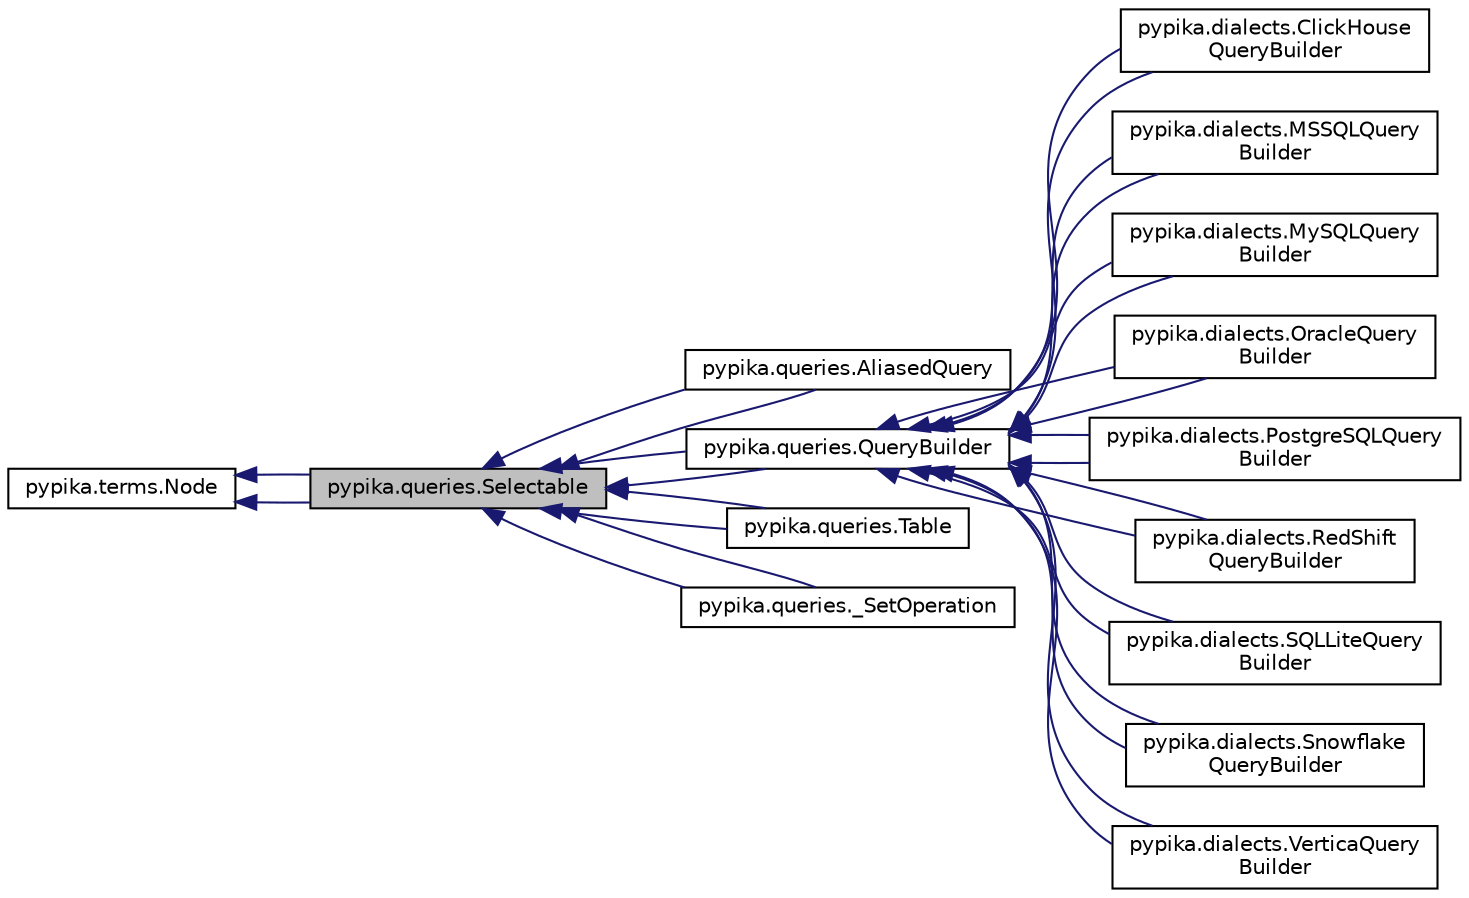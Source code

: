 digraph "pypika.queries.Selectable"
{
 // LATEX_PDF_SIZE
  edge [fontname="Helvetica",fontsize="10",labelfontname="Helvetica",labelfontsize="10"];
  node [fontname="Helvetica",fontsize="10",shape=record];
  rankdir="LR";
  Node1 [label="pypika.queries.Selectable",height=0.2,width=0.4,color="black", fillcolor="grey75", style="filled", fontcolor="black",tooltip=" "];
  Node2 -> Node1 [dir="back",color="midnightblue",fontsize="10",style="solid",fontname="Helvetica"];
  Node2 [label="pypika.terms.Node",height=0.2,width=0.4,color="black", fillcolor="white", style="filled",URL="$classpypika_1_1terms_1_1Node.html",tooltip=" "];
  Node2 -> Node1 [dir="back",color="midnightblue",fontsize="10",style="solid",fontname="Helvetica"];
  Node1 -> Node3 [dir="back",color="midnightblue",fontsize="10",style="solid",fontname="Helvetica"];
  Node3 [label="pypika.queries.AliasedQuery",height=0.2,width=0.4,color="black", fillcolor="white", style="filled",URL="$classpypika_1_1queries_1_1AliasedQuery.html",tooltip=" "];
  Node1 -> Node3 [dir="back",color="midnightblue",fontsize="10",style="solid",fontname="Helvetica"];
  Node1 -> Node4 [dir="back",color="midnightblue",fontsize="10",style="solid",fontname="Helvetica"];
  Node4 [label="pypika.queries.QueryBuilder",height=0.2,width=0.4,color="black", fillcolor="white", style="filled",URL="$classpypika_1_1queries_1_1QueryBuilder.html",tooltip=" "];
  Node4 -> Node5 [dir="back",color="midnightblue",fontsize="10",style="solid",fontname="Helvetica"];
  Node5 [label="pypika.dialects.ClickHouse\lQueryBuilder",height=0.2,width=0.4,color="black", fillcolor="white", style="filled",URL="$classpypika_1_1dialects_1_1ClickHouseQueryBuilder.html",tooltip=" "];
  Node4 -> Node5 [dir="back",color="midnightblue",fontsize="10",style="solid",fontname="Helvetica"];
  Node4 -> Node6 [dir="back",color="midnightblue",fontsize="10",style="solid",fontname="Helvetica"];
  Node6 [label="pypika.dialects.MSSQLQuery\lBuilder",height=0.2,width=0.4,color="black", fillcolor="white", style="filled",URL="$classpypika_1_1dialects_1_1MSSQLQueryBuilder.html",tooltip=" "];
  Node4 -> Node6 [dir="back",color="midnightblue",fontsize="10",style="solid",fontname="Helvetica"];
  Node4 -> Node7 [dir="back",color="midnightblue",fontsize="10",style="solid",fontname="Helvetica"];
  Node7 [label="pypika.dialects.MySQLQuery\lBuilder",height=0.2,width=0.4,color="black", fillcolor="white", style="filled",URL="$classpypika_1_1dialects_1_1MySQLQueryBuilder.html",tooltip=" "];
  Node4 -> Node7 [dir="back",color="midnightblue",fontsize="10",style="solid",fontname="Helvetica"];
  Node4 -> Node8 [dir="back",color="midnightblue",fontsize="10",style="solid",fontname="Helvetica"];
  Node8 [label="pypika.dialects.OracleQuery\lBuilder",height=0.2,width=0.4,color="black", fillcolor="white", style="filled",URL="$classpypika_1_1dialects_1_1OracleQueryBuilder.html",tooltip=" "];
  Node4 -> Node8 [dir="back",color="midnightblue",fontsize="10",style="solid",fontname="Helvetica"];
  Node4 -> Node9 [dir="back",color="midnightblue",fontsize="10",style="solid",fontname="Helvetica"];
  Node9 [label="pypika.dialects.PostgreSQLQuery\lBuilder",height=0.2,width=0.4,color="black", fillcolor="white", style="filled",URL="$classpypika_1_1dialects_1_1PostgreSQLQueryBuilder.html",tooltip=" "];
  Node4 -> Node9 [dir="back",color="midnightblue",fontsize="10",style="solid",fontname="Helvetica"];
  Node4 -> Node10 [dir="back",color="midnightblue",fontsize="10",style="solid",fontname="Helvetica"];
  Node10 [label="pypika.dialects.RedShift\lQueryBuilder",height=0.2,width=0.4,color="black", fillcolor="white", style="filled",URL="$classpypika_1_1dialects_1_1RedShiftQueryBuilder.html",tooltip=" "];
  Node4 -> Node10 [dir="back",color="midnightblue",fontsize="10",style="solid",fontname="Helvetica"];
  Node4 -> Node11 [dir="back",color="midnightblue",fontsize="10",style="solid",fontname="Helvetica"];
  Node11 [label="pypika.dialects.SQLLiteQuery\lBuilder",height=0.2,width=0.4,color="black", fillcolor="white", style="filled",URL="$classpypika_1_1dialects_1_1SQLLiteQueryBuilder.html",tooltip=" "];
  Node4 -> Node11 [dir="back",color="midnightblue",fontsize="10",style="solid",fontname="Helvetica"];
  Node4 -> Node12 [dir="back",color="midnightblue",fontsize="10",style="solid",fontname="Helvetica"];
  Node12 [label="pypika.dialects.Snowflake\lQueryBuilder",height=0.2,width=0.4,color="black", fillcolor="white", style="filled",URL="$classpypika_1_1dialects_1_1SnowflakeQueryBuilder.html",tooltip=" "];
  Node4 -> Node12 [dir="back",color="midnightblue",fontsize="10",style="solid",fontname="Helvetica"];
  Node4 -> Node13 [dir="back",color="midnightblue",fontsize="10",style="solid",fontname="Helvetica"];
  Node13 [label="pypika.dialects.VerticaQuery\lBuilder",height=0.2,width=0.4,color="black", fillcolor="white", style="filled",URL="$classpypika_1_1dialects_1_1VerticaQueryBuilder.html",tooltip=" "];
  Node4 -> Node13 [dir="back",color="midnightblue",fontsize="10",style="solid",fontname="Helvetica"];
  Node1 -> Node4 [dir="back",color="midnightblue",fontsize="10",style="solid",fontname="Helvetica"];
  Node1 -> Node14 [dir="back",color="midnightblue",fontsize="10",style="solid",fontname="Helvetica"];
  Node14 [label="pypika.queries.Table",height=0.2,width=0.4,color="black", fillcolor="white", style="filled",URL="$classpypika_1_1queries_1_1Table.html",tooltip=" "];
  Node1 -> Node14 [dir="back",color="midnightblue",fontsize="10",style="solid",fontname="Helvetica"];
  Node1 -> Node15 [dir="back",color="midnightblue",fontsize="10",style="solid",fontname="Helvetica"];
  Node15 [label="pypika.queries._SetOperation",height=0.2,width=0.4,color="black", fillcolor="white", style="filled",URL="$classpypika_1_1queries_1_1__SetOperation.html",tooltip=" "];
  Node1 -> Node15 [dir="back",color="midnightblue",fontsize="10",style="solid",fontname="Helvetica"];
}
